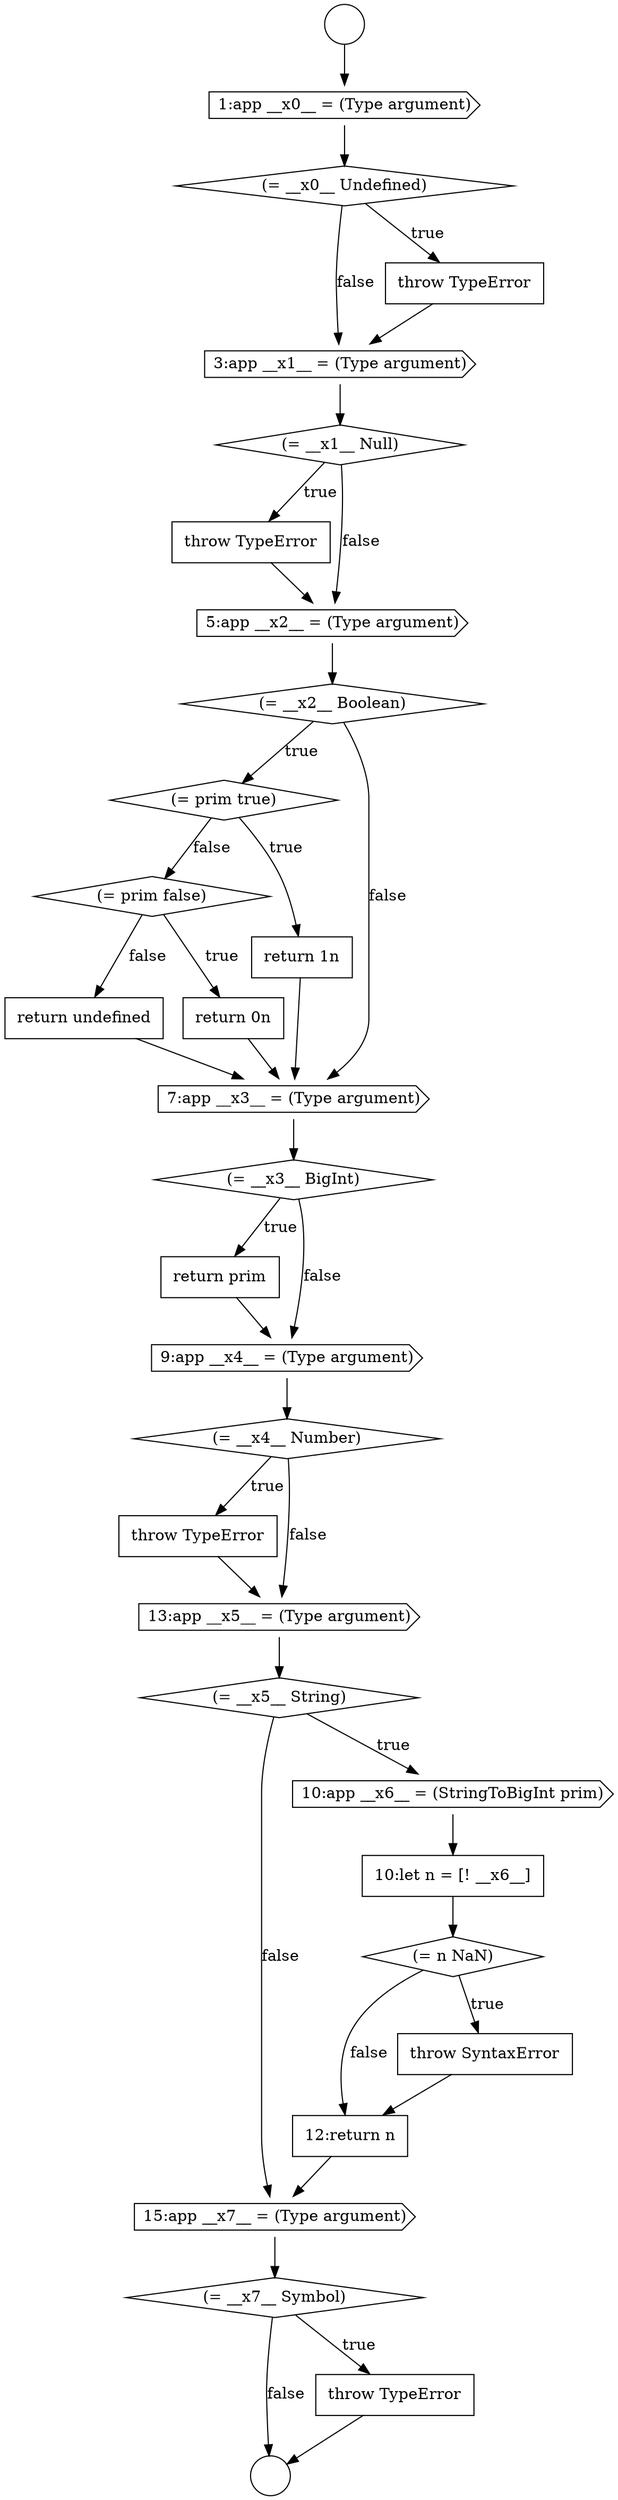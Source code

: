 digraph {
  node0 [shape=circle label=" " color="black" fillcolor="white" style=filled]
  node5 [shape=cds, label=<<font color="black">3:app __x1__ = (Type argument)</font>> color="black" fillcolor="white" style=filled]
  node10 [shape=diamond, label=<<font color="black">(= prim true)</font>> color="black" fillcolor="white" style=filled]
  node14 [shape=none, margin=0, label=<<font color="black">
    <table border="0" cellborder="1" cellspacing="0" cellpadding="10">
      <tr><td align="left">return undefined</td></tr>
    </table>
  </font>> color="black" fillcolor="white" style=filled]
  node1 [shape=circle label=" " color="black" fillcolor="white" style=filled]
  node6 [shape=diamond, label=<<font color="black">(= __x1__ Null)</font>> color="black" fillcolor="white" style=filled]
  node9 [shape=diamond, label=<<font color="black">(= __x2__ Boolean)</font>> color="black" fillcolor="white" style=filled]
  node13 [shape=none, margin=0, label=<<font color="black">
    <table border="0" cellborder="1" cellspacing="0" cellpadding="10">
      <tr><td align="left">return 0n</td></tr>
    </table>
  </font>> color="black" fillcolor="white" style=filled]
  node2 [shape=cds, label=<<font color="black">1:app __x0__ = (Type argument)</font>> color="black" fillcolor="white" style=filled]
  node17 [shape=none, margin=0, label=<<font color="black">
    <table border="0" cellborder="1" cellspacing="0" cellpadding="10">
      <tr><td align="left">return prim</td></tr>
    </table>
  </font>> color="black" fillcolor="white" style=filled]
  node12 [shape=diamond, label=<<font color="black">(= prim false)</font>> color="black" fillcolor="white" style=filled]
  node7 [shape=none, margin=0, label=<<font color="black">
    <table border="0" cellborder="1" cellspacing="0" cellpadding="10">
      <tr><td align="left">throw TypeError</td></tr>
    </table>
  </font>> color="black" fillcolor="white" style=filled]
  node3 [shape=diamond, label=<<font color="black">(= __x0__ Undefined)</font>> color="black" fillcolor="white" style=filled]
  node18 [shape=cds, label=<<font color="black">9:app __x4__ = (Type argument)</font>> color="black" fillcolor="white" style=filled]
  node16 [shape=diamond, label=<<font color="black">(= __x3__ BigInt)</font>> color="black" fillcolor="white" style=filled]
  node11 [shape=none, margin=0, label=<<font color="black">
    <table border="0" cellborder="1" cellspacing="0" cellpadding="10">
      <tr><td align="left">return 1n</td></tr>
    </table>
  </font>> color="black" fillcolor="white" style=filled]
  node8 [shape=cds, label=<<font color="black">5:app __x2__ = (Type argument)</font>> color="black" fillcolor="white" style=filled]
  node4 [shape=none, margin=0, label=<<font color="black">
    <table border="0" cellborder="1" cellspacing="0" cellpadding="10">
      <tr><td align="left">throw TypeError</td></tr>
    </table>
  </font>> color="black" fillcolor="white" style=filled]
  node15 [shape=cds, label=<<font color="black">7:app __x3__ = (Type argument)</font>> color="black" fillcolor="white" style=filled]
  node24 [shape=none, margin=0, label=<<font color="black">
    <table border="0" cellborder="1" cellspacing="0" cellpadding="10">
      <tr><td align="left">10:let n = [! __x6__]</td></tr>
    </table>
  </font>> color="black" fillcolor="white" style=filled]
  node25 [shape=diamond, label=<<font color="black">(= n NaN)</font>> color="black" fillcolor="white" style=filled]
  node20 [shape=none, margin=0, label=<<font color="black">
    <table border="0" cellborder="1" cellspacing="0" cellpadding="10">
      <tr><td align="left">throw TypeError</td></tr>
    </table>
  </font>> color="black" fillcolor="white" style=filled]
  node29 [shape=diamond, label=<<font color="black">(= __x7__ Symbol)</font>> color="black" fillcolor="white" style=filled]
  node28 [shape=cds, label=<<font color="black">15:app __x7__ = (Type argument)</font>> color="black" fillcolor="white" style=filled]
  node21 [shape=cds, label=<<font color="black">13:app __x5__ = (Type argument)</font>> color="black" fillcolor="white" style=filled]
  node22 [shape=diamond, label=<<font color="black">(= __x5__ String)</font>> color="black" fillcolor="white" style=filled]
  node27 [shape=none, margin=0, label=<<font color="black">
    <table border="0" cellborder="1" cellspacing="0" cellpadding="10">
      <tr><td align="left">12:return n</td></tr>
    </table>
  </font>> color="black" fillcolor="white" style=filled]
  node26 [shape=none, margin=0, label=<<font color="black">
    <table border="0" cellborder="1" cellspacing="0" cellpadding="10">
      <tr><td align="left">throw SyntaxError</td></tr>
    </table>
  </font>> color="black" fillcolor="white" style=filled]
  node23 [shape=cds, label=<<font color="black">10:app __x6__ = (StringToBigInt prim)</font>> color="black" fillcolor="white" style=filled]
  node30 [shape=none, margin=0, label=<<font color="black">
    <table border="0" cellborder="1" cellspacing="0" cellpadding="10">
      <tr><td align="left">throw TypeError</td></tr>
    </table>
  </font>> color="black" fillcolor="white" style=filled]
  node19 [shape=diamond, label=<<font color="black">(= __x4__ Number)</font>> color="black" fillcolor="white" style=filled]
  node5 -> node6 [ color="black"]
  node28 -> node29 [ color="black"]
  node10 -> node11 [label=<<font color="black">true</font>> color="black"]
  node10 -> node12 [label=<<font color="black">false</font>> color="black"]
  node25 -> node26 [label=<<font color="black">true</font>> color="black"]
  node25 -> node27 [label=<<font color="black">false</font>> color="black"]
  node29 -> node30 [label=<<font color="black">true</font>> color="black"]
  node29 -> node1 [label=<<font color="black">false</font>> color="black"]
  node27 -> node28 [ color="black"]
  node26 -> node27 [ color="black"]
  node16 -> node17 [label=<<font color="black">true</font>> color="black"]
  node16 -> node18 [label=<<font color="black">false</font>> color="black"]
  node9 -> node10 [label=<<font color="black">true</font>> color="black"]
  node9 -> node15 [label=<<font color="black">false</font>> color="black"]
  node12 -> node13 [label=<<font color="black">true</font>> color="black"]
  node12 -> node14 [label=<<font color="black">false</font>> color="black"]
  node6 -> node7 [label=<<font color="black">true</font>> color="black"]
  node6 -> node8 [label=<<font color="black">false</font>> color="black"]
  node7 -> node8 [ color="black"]
  node18 -> node19 [ color="black"]
  node2 -> node3 [ color="black"]
  node3 -> node4 [label=<<font color="black">true</font>> color="black"]
  node3 -> node5 [label=<<font color="black">false</font>> color="black"]
  node15 -> node16 [ color="black"]
  node0 -> node2 [ color="black"]
  node19 -> node20 [label=<<font color="black">true</font>> color="black"]
  node19 -> node21 [label=<<font color="black">false</font>> color="black"]
  node11 -> node15 [ color="black"]
  node13 -> node15 [ color="black"]
  node23 -> node24 [ color="black"]
  node14 -> node15 [ color="black"]
  node4 -> node5 [ color="black"]
  node30 -> node1 [ color="black"]
  node8 -> node9 [ color="black"]
  node21 -> node22 [ color="black"]
  node20 -> node21 [ color="black"]
  node24 -> node25 [ color="black"]
  node22 -> node23 [label=<<font color="black">true</font>> color="black"]
  node22 -> node28 [label=<<font color="black">false</font>> color="black"]
  node17 -> node18 [ color="black"]
}
